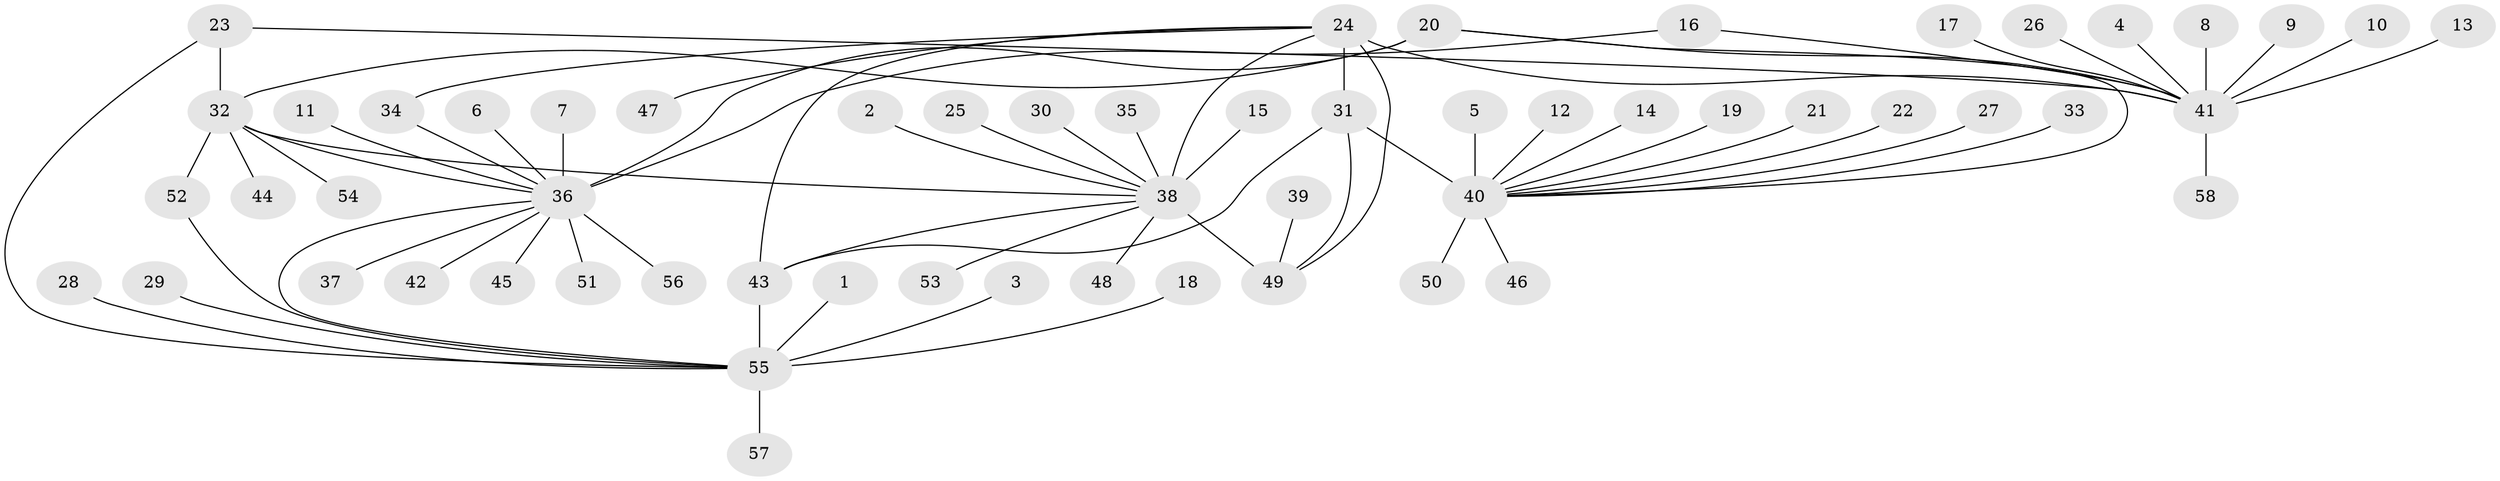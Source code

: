 // original degree distribution, {9: 0.04195804195804196, 8: 0.055944055944055944, 12: 0.006993006993006993, 7: 0.055944055944055944, 11: 0.04195804195804196, 16: 0.006993006993006993, 15: 0.013986013986013986, 10: 0.013986013986013986, 6: 0.006993006993006993, 1: 0.6083916083916084, 4: 0.013986013986013986, 2: 0.11188811188811189, 3: 0.02097902097902098}
// Generated by graph-tools (version 1.1) at 2025/37/03/04/25 23:37:48]
// undirected, 58 vertices, 70 edges
graph export_dot {
  node [color=gray90,style=filled];
  1;
  2;
  3;
  4;
  5;
  6;
  7;
  8;
  9;
  10;
  11;
  12;
  13;
  14;
  15;
  16;
  17;
  18;
  19;
  20;
  21;
  22;
  23;
  24;
  25;
  26;
  27;
  28;
  29;
  30;
  31;
  32;
  33;
  34;
  35;
  36;
  37;
  38;
  39;
  40;
  41;
  42;
  43;
  44;
  45;
  46;
  47;
  48;
  49;
  50;
  51;
  52;
  53;
  54;
  55;
  56;
  57;
  58;
  1 -- 55 [weight=1.0];
  2 -- 38 [weight=1.0];
  3 -- 55 [weight=1.0];
  4 -- 41 [weight=1.0];
  5 -- 40 [weight=1.0];
  6 -- 36 [weight=1.0];
  7 -- 36 [weight=1.0];
  8 -- 41 [weight=1.0];
  9 -- 41 [weight=1.0];
  10 -- 41 [weight=1.0];
  11 -- 36 [weight=1.0];
  12 -- 40 [weight=1.0];
  13 -- 41 [weight=1.0];
  14 -- 40 [weight=1.0];
  15 -- 38 [weight=1.0];
  16 -- 36 [weight=1.0];
  16 -- 41 [weight=1.0];
  17 -- 41 [weight=1.0];
  18 -- 55 [weight=1.0];
  19 -- 40 [weight=1.0];
  20 -- 32 [weight=2.0];
  20 -- 36 [weight=8.0];
  20 -- 40 [weight=1.0];
  20 -- 41 [weight=1.0];
  21 -- 40 [weight=1.0];
  22 -- 40 [weight=1.0];
  23 -- 32 [weight=1.0];
  23 -- 41 [weight=1.0];
  23 -- 55 [weight=1.0];
  24 -- 31 [weight=1.0];
  24 -- 34 [weight=1.0];
  24 -- 38 [weight=2.0];
  24 -- 41 [weight=12.0];
  24 -- 43 [weight=1.0];
  24 -- 47 [weight=1.0];
  24 -- 49 [weight=1.0];
  25 -- 38 [weight=1.0];
  26 -- 41 [weight=1.0];
  27 -- 40 [weight=1.0];
  28 -- 55 [weight=1.0];
  29 -- 55 [weight=1.0];
  30 -- 38 [weight=1.0];
  31 -- 40 [weight=12.0];
  31 -- 43 [weight=1.0];
  31 -- 49 [weight=1.0];
  32 -- 36 [weight=4.0];
  32 -- 38 [weight=1.0];
  32 -- 44 [weight=1.0];
  32 -- 52 [weight=1.0];
  32 -- 54 [weight=1.0];
  33 -- 40 [weight=1.0];
  34 -- 36 [weight=1.0];
  35 -- 38 [weight=1.0];
  36 -- 37 [weight=1.0];
  36 -- 42 [weight=1.0];
  36 -- 45 [weight=1.0];
  36 -- 51 [weight=1.0];
  36 -- 55 [weight=1.0];
  36 -- 56 [weight=1.0];
  38 -- 43 [weight=1.0];
  38 -- 48 [weight=1.0];
  38 -- 49 [weight=10.0];
  38 -- 53 [weight=1.0];
  39 -- 49 [weight=1.0];
  40 -- 46 [weight=1.0];
  40 -- 50 [weight=1.0];
  41 -- 58 [weight=1.0];
  43 -- 55 [weight=10.0];
  52 -- 55 [weight=1.0];
  55 -- 57 [weight=1.0];
}
